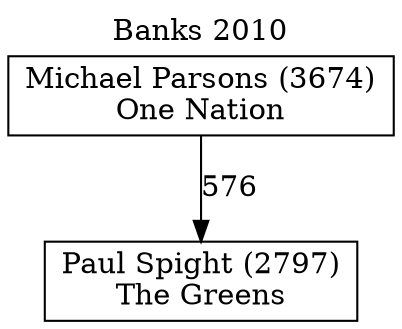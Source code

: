// House preference flow
digraph "Paul Spight (2797)_Banks_2010" {
	graph [label="Banks 2010" labelloc=t mclimit=10]
	node [shape=box]
	"Michael Parsons (3674)" [label="Michael Parsons (3674)
One Nation"]
	"Paul Spight (2797)" [label="Paul Spight (2797)
The Greens"]
	"Michael Parsons (3674)" -> "Paul Spight (2797)" [label=576]
}
